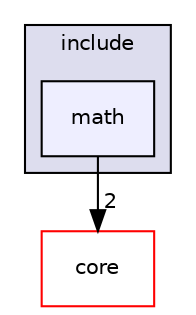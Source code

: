 digraph "NANA/modules/math/include/math" {
  compound=true
  node [ fontsize="10", fontname="Helvetica"];
  edge [ labelfontsize="10", labelfontname="Helvetica"];
  subgraph clusterdir_ae521b40900f65e001f9918ef6cf05b7 {
    graph [ bgcolor="#ddddee", pencolor="black", label="include" fontname="Helvetica", fontsize="10", URL="dir_ae521b40900f65e001f9918ef6cf05b7.html"]
  dir_25e37a84575eb2688a125a02ece6c264 [shape=box, label="math", style="filled", fillcolor="#eeeeff", pencolor="black", URL="dir_25e37a84575eb2688a125a02ece6c264.html"];
  }
  dir_c3e203e05606b384f5fc9d03652c3ac7 [shape=box label="core" fillcolor="white" style="filled" color="red" URL="dir_c3e203e05606b384f5fc9d03652c3ac7.html"];
  dir_25e37a84575eb2688a125a02ece6c264->dir_c3e203e05606b384f5fc9d03652c3ac7 [headlabel="2", labeldistance=1.5 headhref="dir_000017_000006.html"];
}
